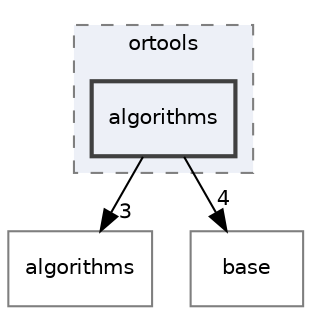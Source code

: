 digraph "algorithms"
{
 // LATEX_PDF_SIZE
  edge [fontname="Helvetica",fontsize="10",labelfontname="Helvetica",labelfontsize="10"];
  node [fontname="Helvetica",fontsize="10",shape=record];
  compound=true
  subgraph clusterdir_dd9e6105f85b4b8d1432afc92516bdf4 {
    graph [ bgcolor="#edf0f7", pencolor="grey50", style="filled,dashed,", label="ortools", fontname="Helvetica", fontsize="10", URL="dir_dd9e6105f85b4b8d1432afc92516bdf4.html"]
  dir_585e9a2673d249c3b9690f454203f86a [shape=box, label="algorithms", style="filled,bold,", fillcolor="#edf0f7", color="grey25", URL="dir_585e9a2673d249c3b9690f454203f86a.html"];
  }
  dir_80dda7a75b0dfcf996988638a63eb03a [shape=box, label="algorithms", style="", fillcolor="#edf0f7", color="grey50", URL="dir_80dda7a75b0dfcf996988638a63eb03a.html"];
  dir_8f9dc966244f4c6e9b2fa0dee1e4ef1a [shape=box, label="base", style="", fillcolor="#edf0f7", color="grey50", URL="dir_8f9dc966244f4c6e9b2fa0dee1e4ef1a.html"];
  dir_585e9a2673d249c3b9690f454203f86a->dir_80dda7a75b0dfcf996988638a63eb03a [headlabel="3", labeldistance=1.5 headhref="dir_000001_000000.html"];
  dir_585e9a2673d249c3b9690f454203f86a->dir_8f9dc966244f4c6e9b2fa0dee1e4ef1a [headlabel="4", labeldistance=1.5 headhref="dir_000001_000002.html"];
}
